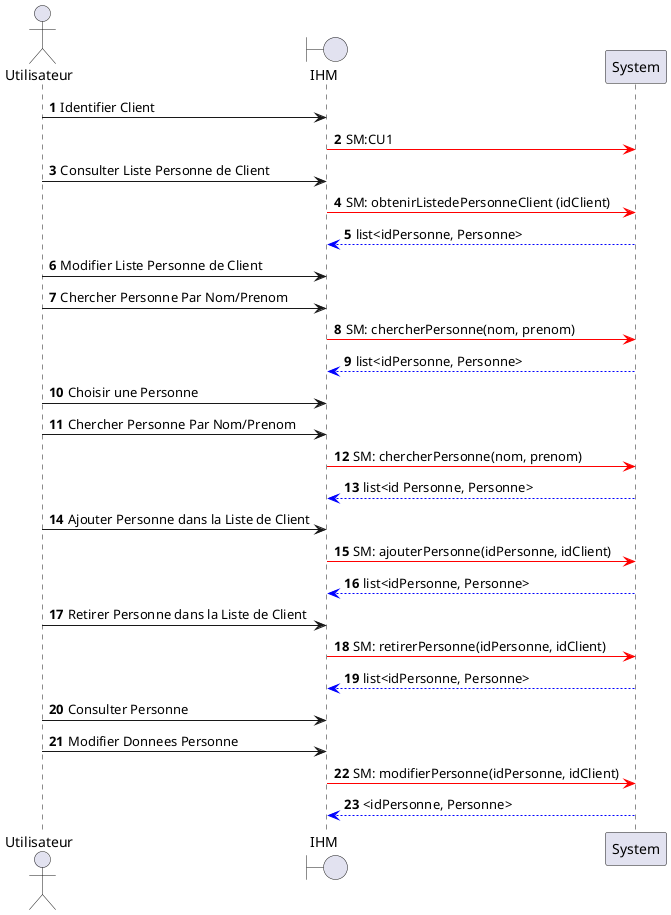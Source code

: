@startuml

actor Utilisateur as U
boundary IHM as I
participant System as S

autonumber
U->I: Identifier Client
    I-[#red]>S: SM:CU1

U->I: Consulter Liste Personne de Client
    I-[#red]>S: SM: obtenirListedePersonneClient (idClient)
    S-[#0000FF]->I: list<idPersonne, Personne>

U->I: Modifier Liste Personne de Client

U->I: Chercher Personne Par Nom/Prenom
    I-[#red]>S: SM: chercherPersonne(nom, prenom)
    S-[#0000FF]->I: list<idPersonne, Personne>

U->I: Choisir une Personne

U->I: Chercher Personne Par Nom/Prenom
    I-[#red]>S: SM: chercherPersonne(nom, prenom)
    S-[#0000FF]->I: list<id Personne, Personne>

U->I: Ajouter Personne dans la Liste de Client
    I-[#red]>S: SM: ajouterPersonne(idPersonne, idClient)
    S-[#0000FF]->I: list<idPersonne, Personne>

U->I: Retirer Personne dans la Liste de Client
    I-[#red]>S: SM: retirerPersonne(idPersonne, idClient)
    S-[#0000FF]->I: list<idPersonne, Personne>

U->I: Consulter Personne

U->I: Modifier Donnees Personne
    I-[#red]>S: SM: modifierPersonne(idPersonne, idClient)
    S-[#0000FF]->I: <idPersonne, Personne>







@enduml